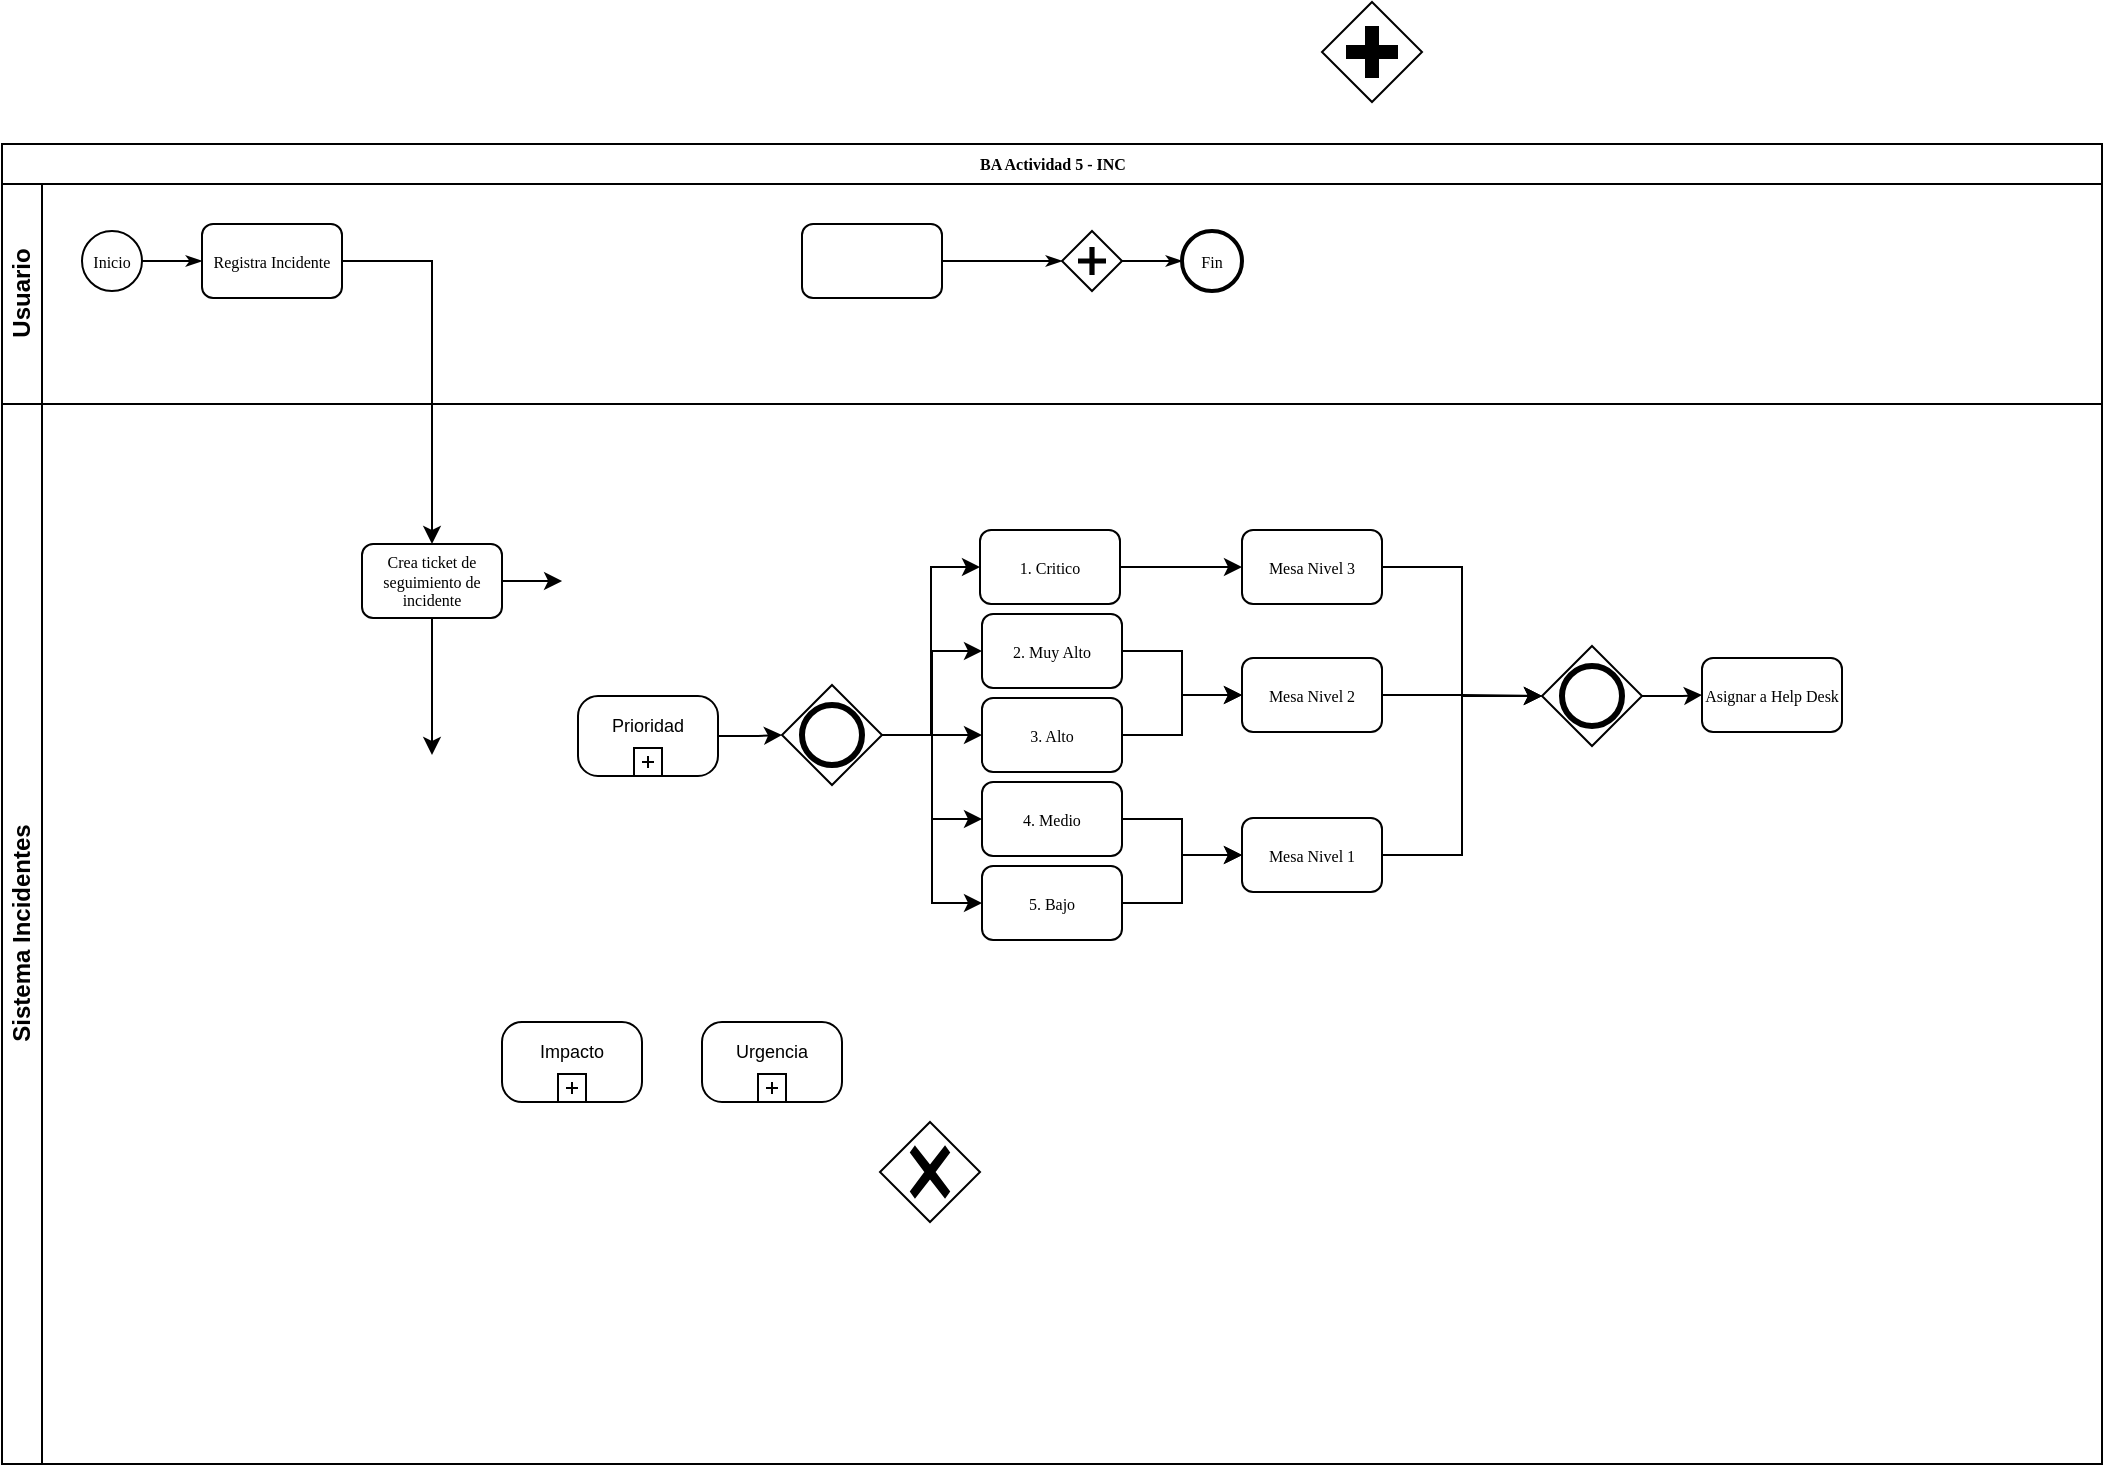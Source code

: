 <mxfile version="24.7.16">
  <diagram name="Page-1" id="c7488fd3-1785-93aa-aadb-54a6760d102a">
    <mxGraphModel dx="913" dy="484" grid="1" gridSize="10" guides="1" tooltips="1" connect="1" arrows="1" fold="1" page="1" pageScale="1" pageWidth="1100" pageHeight="850" background="none" math="0" shadow="0">
      <root>
        <mxCell id="0" />
        <mxCell id="1" parent="0" />
        <mxCell id="2b4e8129b02d487f-1" value="BA Actividad 5 - INC" style="swimlane;html=1;childLayout=stackLayout;horizontal=1;startSize=20;horizontalStack=0;rounded=0;shadow=0;labelBackgroundColor=none;strokeWidth=1;fontFamily=Verdana;fontSize=8;align=center;" parent="1" vertex="1">
          <mxGeometry x="180" y="71" width="1050" height="660" as="geometry" />
        </mxCell>
        <mxCell id="2b4e8129b02d487f-2" value="Usuario" style="swimlane;html=1;startSize=20;horizontal=0;" parent="2b4e8129b02d487f-1" vertex="1">
          <mxGeometry y="20" width="1050" height="110" as="geometry" />
        </mxCell>
        <mxCell id="2b4e8129b02d487f-18" style="edgeStyle=orthogonalEdgeStyle;rounded=0;html=1;labelBackgroundColor=none;startArrow=none;startFill=0;startSize=5;endArrow=classicThin;endFill=1;endSize=5;jettySize=auto;orthogonalLoop=1;strokeWidth=1;fontFamily=Verdana;fontSize=8" parent="2b4e8129b02d487f-2" source="2b4e8129b02d487f-5" target="2b4e8129b02d487f-6" edge="1">
          <mxGeometry relative="1" as="geometry" />
        </mxCell>
        <mxCell id="2b4e8129b02d487f-5" value="Inicio" style="ellipse;whiteSpace=wrap;html=1;rounded=0;shadow=0;labelBackgroundColor=none;strokeWidth=1;fontFamily=Verdana;fontSize=8;align=center;" parent="2b4e8129b02d487f-2" vertex="1">
          <mxGeometry x="40" y="23.5" width="30" height="30" as="geometry" />
        </mxCell>
        <mxCell id="2b4e8129b02d487f-6" value="Registra Incidente" style="rounded=1;whiteSpace=wrap;html=1;shadow=0;labelBackgroundColor=none;strokeWidth=1;fontFamily=Verdana;fontSize=8;align=center;" parent="2b4e8129b02d487f-2" vertex="1">
          <mxGeometry x="100" y="20.0" width="70" height="37" as="geometry" />
        </mxCell>
        <mxCell id="2b4e8129b02d487f-22" style="edgeStyle=orthogonalEdgeStyle;rounded=0;html=1;entryX=0;entryY=0.5;labelBackgroundColor=none;startArrow=none;startFill=0;startSize=5;endArrow=classicThin;endFill=1;endSize=5;jettySize=auto;orthogonalLoop=1;strokeWidth=1;fontFamily=Verdana;fontSize=8" parent="2b4e8129b02d487f-2" source="2b4e8129b02d487f-9" target="2b4e8129b02d487f-10" edge="1">
          <mxGeometry relative="1" as="geometry" />
        </mxCell>
        <mxCell id="2b4e8129b02d487f-9" value="" style="rounded=1;whiteSpace=wrap;html=1;shadow=0;labelBackgroundColor=none;strokeWidth=1;fontFamily=Verdana;fontSize=8;align=center;" parent="2b4e8129b02d487f-2" vertex="1">
          <mxGeometry x="400" y="20.0" width="70" height="37" as="geometry" />
        </mxCell>
        <mxCell id="2b4e8129b02d487f-23" style="edgeStyle=orthogonalEdgeStyle;rounded=0;html=1;labelBackgroundColor=none;startArrow=none;startFill=0;startSize=5;endArrow=classicThin;endFill=1;endSize=5;jettySize=auto;orthogonalLoop=1;strokeWidth=1;fontFamily=Verdana;fontSize=8" parent="2b4e8129b02d487f-2" source="2b4e8129b02d487f-10" target="2b4e8129b02d487f-11" edge="1">
          <mxGeometry relative="1" as="geometry" />
        </mxCell>
        <mxCell id="2b4e8129b02d487f-10" value="" style="shape=mxgraph.bpmn.shape;html=1;verticalLabelPosition=bottom;labelBackgroundColor=#ffffff;verticalAlign=top;perimeter=rhombusPerimeter;background=gateway;outline=none;symbol=parallelGw;rounded=1;shadow=0;strokeWidth=1;fontFamily=Verdana;fontSize=8;align=center;" parent="2b4e8129b02d487f-2" vertex="1">
          <mxGeometry x="530" y="23.5" width="30" height="30" as="geometry" />
        </mxCell>
        <mxCell id="2b4e8129b02d487f-11" value="Fin" style="ellipse;whiteSpace=wrap;html=1;rounded=0;shadow=0;labelBackgroundColor=none;strokeWidth=2;fontFamily=Verdana;fontSize=8;align=center;" parent="2b4e8129b02d487f-2" vertex="1">
          <mxGeometry x="590" y="23.5" width="30" height="30" as="geometry" />
        </mxCell>
        <mxCell id="e23jJSi7eGpReLM6J05w-1" value="" style="edgeStyle=orthogonalEdgeStyle;rounded=0;orthogonalLoop=1;jettySize=auto;html=1;" edge="1" parent="2b4e8129b02d487f-1" source="2b4e8129b02d487f-6" target="2b4e8129b02d487f-7">
          <mxGeometry relative="1" as="geometry" />
        </mxCell>
        <mxCell id="2b4e8129b02d487f-3" value="Sistema Incidentes" style="swimlane;html=1;startSize=20;horizontal=0;" parent="2b4e8129b02d487f-1" vertex="1">
          <mxGeometry y="130" width="1050" height="530" as="geometry" />
        </mxCell>
        <mxCell id="e23jJSi7eGpReLM6J05w-6" value="" style="edgeStyle=orthogonalEdgeStyle;rounded=0;orthogonalLoop=1;jettySize=auto;html=1;" edge="1" parent="2b4e8129b02d487f-3" source="2b4e8129b02d487f-7">
          <mxGeometry relative="1" as="geometry">
            <mxPoint x="280.045" y="88.545" as="targetPoint" />
          </mxGeometry>
        </mxCell>
        <mxCell id="e23jJSi7eGpReLM6J05w-8" value="" style="edgeStyle=orthogonalEdgeStyle;rounded=0;orthogonalLoop=1;jettySize=auto;html=1;" edge="1" parent="2b4e8129b02d487f-3" source="2b4e8129b02d487f-7">
          <mxGeometry relative="1" as="geometry">
            <mxPoint x="215" y="175.5" as="targetPoint" />
          </mxGeometry>
        </mxCell>
        <mxCell id="2b4e8129b02d487f-7" value="Crea ticket de seguimiento de incidente" style="rounded=1;whiteSpace=wrap;html=1;shadow=0;labelBackgroundColor=none;strokeWidth=1;fontFamily=Verdana;fontSize=8;align=center;" parent="2b4e8129b02d487f-3" vertex="1">
          <mxGeometry x="180" y="70.0" width="70" height="37" as="geometry" />
        </mxCell>
        <mxCell id="e23jJSi7eGpReLM6J05w-19" style="edgeStyle=orthogonalEdgeStyle;rounded=0;orthogonalLoop=1;jettySize=auto;html=1;entryX=0;entryY=0.5;entryDx=0;entryDy=0;" edge="1" parent="2b4e8129b02d487f-3" source="e23jJSi7eGpReLM6J05w-11" target="e23jJSi7eGpReLM6J05w-17">
          <mxGeometry relative="1" as="geometry" />
        </mxCell>
        <mxCell id="e23jJSi7eGpReLM6J05w-20" style="edgeStyle=orthogonalEdgeStyle;rounded=0;orthogonalLoop=1;jettySize=auto;html=1;entryX=0;entryY=0.5;entryDx=0;entryDy=0;" edge="1" parent="2b4e8129b02d487f-3" source="e23jJSi7eGpReLM6J05w-11" target="e23jJSi7eGpReLM6J05w-18">
          <mxGeometry relative="1" as="geometry" />
        </mxCell>
        <mxCell id="e23jJSi7eGpReLM6J05w-21" style="edgeStyle=orthogonalEdgeStyle;rounded=0;orthogonalLoop=1;jettySize=auto;html=1;entryX=0;entryY=0.5;entryDx=0;entryDy=0;" edge="1" parent="2b4e8129b02d487f-3" source="e23jJSi7eGpReLM6J05w-11" target="e23jJSi7eGpReLM6J05w-15">
          <mxGeometry relative="1" as="geometry" />
        </mxCell>
        <mxCell id="e23jJSi7eGpReLM6J05w-22" style="edgeStyle=orthogonalEdgeStyle;rounded=0;orthogonalLoop=1;jettySize=auto;html=1;entryX=0;entryY=0.5;entryDx=0;entryDy=0;" edge="1" parent="2b4e8129b02d487f-3" source="e23jJSi7eGpReLM6J05w-11" target="e23jJSi7eGpReLM6J05w-16">
          <mxGeometry relative="1" as="geometry" />
        </mxCell>
        <mxCell id="e23jJSi7eGpReLM6J05w-23" style="edgeStyle=orthogonalEdgeStyle;rounded=0;orthogonalLoop=1;jettySize=auto;html=1;entryX=0;entryY=0.5;entryDx=0;entryDy=0;" edge="1" parent="2b4e8129b02d487f-3" source="e23jJSi7eGpReLM6J05w-11" target="e23jJSi7eGpReLM6J05w-14">
          <mxGeometry relative="1" as="geometry" />
        </mxCell>
        <mxCell id="e23jJSi7eGpReLM6J05w-11" value="" style="points=[[0.25,0.25,0],[0.5,0,0],[0.75,0.25,0],[1,0.5,0],[0.75,0.75,0],[0.5,1,0],[0.25,0.75,0],[0,0.5,0]];shape=mxgraph.bpmn.gateway2;html=1;verticalLabelPosition=bottom;labelBackgroundColor=#ffffff;verticalAlign=top;align=center;perimeter=rhombusPerimeter;outlineConnect=0;outline=end;symbol=general;" vertex="1" parent="2b4e8129b02d487f-3">
          <mxGeometry x="390" y="140.5" width="50" height="50" as="geometry" />
        </mxCell>
        <mxCell id="e23jJSi7eGpReLM6J05w-41" style="edgeStyle=orthogonalEdgeStyle;rounded=0;orthogonalLoop=1;jettySize=auto;html=1;entryX=0;entryY=0.5;entryDx=0;entryDy=0;" edge="1" parent="2b4e8129b02d487f-3" source="e23jJSi7eGpReLM6J05w-15" target="e23jJSi7eGpReLM6J05w-39">
          <mxGeometry relative="1" as="geometry" />
        </mxCell>
        <mxCell id="e23jJSi7eGpReLM6J05w-15" value="3. Alto" style="rounded=1;whiteSpace=wrap;html=1;shadow=0;labelBackgroundColor=none;strokeWidth=1;fontFamily=Verdana;fontSize=8;align=center;" vertex="1" parent="2b4e8129b02d487f-3">
          <mxGeometry x="490" y="147" width="70" height="37" as="geometry" />
        </mxCell>
        <mxCell id="e23jJSi7eGpReLM6J05w-43" style="edgeStyle=orthogonalEdgeStyle;rounded=0;orthogonalLoop=1;jettySize=auto;html=1;entryX=0;entryY=0.5;entryDx=0;entryDy=0;" edge="1" parent="2b4e8129b02d487f-3" source="e23jJSi7eGpReLM6J05w-16" target="e23jJSi7eGpReLM6J05w-42">
          <mxGeometry relative="1" as="geometry" />
        </mxCell>
        <mxCell id="e23jJSi7eGpReLM6J05w-16" value="4. Medio" style="rounded=1;whiteSpace=wrap;html=1;shadow=0;labelBackgroundColor=none;strokeWidth=1;fontFamily=Verdana;fontSize=8;align=center;" vertex="1" parent="2b4e8129b02d487f-3">
          <mxGeometry x="490" y="189" width="70" height="37" as="geometry" />
        </mxCell>
        <mxCell id="e23jJSi7eGpReLM6J05w-40" style="edgeStyle=orthogonalEdgeStyle;rounded=0;orthogonalLoop=1;jettySize=auto;html=1;entryX=0;entryY=0.5;entryDx=0;entryDy=0;" edge="1" parent="2b4e8129b02d487f-3" source="e23jJSi7eGpReLM6J05w-18" target="e23jJSi7eGpReLM6J05w-39">
          <mxGeometry relative="1" as="geometry" />
        </mxCell>
        <mxCell id="e23jJSi7eGpReLM6J05w-18" value="2. Muy Alto" style="rounded=1;whiteSpace=wrap;html=1;shadow=0;labelBackgroundColor=none;strokeWidth=1;fontFamily=Verdana;fontSize=8;align=center;" vertex="1" parent="2b4e8129b02d487f-3">
          <mxGeometry x="490" y="105" width="70" height="37" as="geometry" />
        </mxCell>
        <mxCell id="e23jJSi7eGpReLM6J05w-38" value="" style="edgeStyle=orthogonalEdgeStyle;rounded=0;orthogonalLoop=1;jettySize=auto;html=1;" edge="1" parent="2b4e8129b02d487f-3" source="e23jJSi7eGpReLM6J05w-17" target="e23jJSi7eGpReLM6J05w-37">
          <mxGeometry relative="1" as="geometry" />
        </mxCell>
        <mxCell id="e23jJSi7eGpReLM6J05w-17" value="1. Critico" style="rounded=1;whiteSpace=wrap;html=1;shadow=0;labelBackgroundColor=none;strokeWidth=1;fontFamily=Verdana;fontSize=8;align=center;" vertex="1" parent="2b4e8129b02d487f-3">
          <mxGeometry x="489" y="63" width="70" height="37" as="geometry" />
        </mxCell>
        <mxCell id="e23jJSi7eGpReLM6J05w-44" style="edgeStyle=orthogonalEdgeStyle;rounded=0;orthogonalLoop=1;jettySize=auto;html=1;entryX=0;entryY=0.5;entryDx=0;entryDy=0;" edge="1" parent="2b4e8129b02d487f-3" source="e23jJSi7eGpReLM6J05w-14" target="e23jJSi7eGpReLM6J05w-42">
          <mxGeometry relative="1" as="geometry" />
        </mxCell>
        <mxCell id="e23jJSi7eGpReLM6J05w-14" value="5. Bajo" style="rounded=1;whiteSpace=wrap;html=1;shadow=0;labelBackgroundColor=none;strokeWidth=1;fontFamily=Verdana;fontSize=8;align=center;" vertex="1" parent="2b4e8129b02d487f-3">
          <mxGeometry x="490" y="231" width="70" height="37" as="geometry" />
        </mxCell>
        <mxCell id="e23jJSi7eGpReLM6J05w-36" style="edgeStyle=orthogonalEdgeStyle;rounded=0;orthogonalLoop=1;jettySize=auto;html=1;entryX=0;entryY=0.5;entryDx=0;entryDy=0;" edge="1" parent="2b4e8129b02d487f-3" source="e23jJSi7eGpReLM6J05w-24" target="e23jJSi7eGpReLM6J05w-35">
          <mxGeometry relative="1" as="geometry" />
        </mxCell>
        <mxCell id="e23jJSi7eGpReLM6J05w-24" value="" style="points=[[0.25,0.25,0],[0.5,0,0],[0.75,0.25,0],[1,0.5,0],[0.75,0.75,0],[0.5,1,0],[0.25,0.75,0],[0,0.5,0]];shape=mxgraph.bpmn.gateway2;html=1;verticalLabelPosition=bottom;labelBackgroundColor=#ffffff;verticalAlign=top;align=center;perimeter=rhombusPerimeter;outlineConnect=0;outline=end;symbol=general;" vertex="1" parent="2b4e8129b02d487f-3">
          <mxGeometry x="770" y="121" width="50" height="50" as="geometry" />
        </mxCell>
        <mxCell id="e23jJSi7eGpReLM6J05w-26" style="edgeStyle=orthogonalEdgeStyle;rounded=0;orthogonalLoop=1;jettySize=auto;html=1;entryX=0;entryY=0.5;entryDx=0;entryDy=0;entryPerimeter=0;exitX=1;exitY=0.5;exitDx=0;exitDy=0;" edge="1" parent="2b4e8129b02d487f-3" source="e23jJSi7eGpReLM6J05w-37" target="e23jJSi7eGpReLM6J05w-24">
          <mxGeometry relative="1" as="geometry" />
        </mxCell>
        <mxCell id="e23jJSi7eGpReLM6J05w-34" value="" style="edgeStyle=orthogonalEdgeStyle;rounded=0;orthogonalLoop=1;jettySize=auto;html=1;" edge="1" parent="2b4e8129b02d487f-3" source="e23jJSi7eGpReLM6J05w-33" target="e23jJSi7eGpReLM6J05w-11">
          <mxGeometry relative="1" as="geometry" />
        </mxCell>
        <mxCell id="e23jJSi7eGpReLM6J05w-33" value="Prioridad&lt;div&gt;&lt;br&gt;&lt;/div&gt;" style="points=[[0.25,0,0],[0.5,0,0],[0.75,0,0],[1,0.25,0],[1,0.5,0],[1,0.75,0],[0.75,1,0],[0.5,1,0],[0.25,1,0],[0,0.75,0],[0,0.5,0],[0,0.25,0]];shape=mxgraph.bpmn.task;whiteSpace=wrap;rectStyle=rounded;size=10;html=1;container=1;expand=0;collapsible=0;taskMarker=abstract;isLoopSub=1;fontSize=9;" vertex="1" parent="2b4e8129b02d487f-3">
          <mxGeometry x="288" y="146" width="70" height="40" as="geometry" />
        </mxCell>
        <mxCell id="e23jJSi7eGpReLM6J05w-35" value="Asignar a Help Desk" style="rounded=1;whiteSpace=wrap;html=1;shadow=0;labelBackgroundColor=none;strokeWidth=1;fontFamily=Verdana;fontSize=8;align=center;" vertex="1" parent="2b4e8129b02d487f-3">
          <mxGeometry x="850" y="127" width="70" height="37" as="geometry" />
        </mxCell>
        <mxCell id="e23jJSi7eGpReLM6J05w-37" value="Mesa Nivel 3" style="rounded=1;whiteSpace=wrap;html=1;shadow=0;labelBackgroundColor=none;strokeWidth=1;fontFamily=Verdana;fontSize=8;align=center;" vertex="1" parent="2b4e8129b02d487f-3">
          <mxGeometry x="620" y="63" width="70" height="37" as="geometry" />
        </mxCell>
        <mxCell id="e23jJSi7eGpReLM6J05w-45" style="edgeStyle=orthogonalEdgeStyle;rounded=0;orthogonalLoop=1;jettySize=auto;html=1;" edge="1" parent="2b4e8129b02d487f-3" source="e23jJSi7eGpReLM6J05w-39" target="e23jJSi7eGpReLM6J05w-24">
          <mxGeometry relative="1" as="geometry" />
        </mxCell>
        <mxCell id="e23jJSi7eGpReLM6J05w-39" value="Mesa Nivel 2" style="rounded=1;whiteSpace=wrap;html=1;shadow=0;labelBackgroundColor=none;strokeWidth=1;fontFamily=Verdana;fontSize=8;align=center;" vertex="1" parent="2b4e8129b02d487f-3">
          <mxGeometry x="620" y="127" width="70" height="37" as="geometry" />
        </mxCell>
        <mxCell id="e23jJSi7eGpReLM6J05w-42" value="Mesa Nivel 1" style="rounded=1;whiteSpace=wrap;html=1;shadow=0;labelBackgroundColor=none;strokeWidth=1;fontFamily=Verdana;fontSize=8;align=center;" vertex="1" parent="2b4e8129b02d487f-3">
          <mxGeometry x="620" y="207" width="70" height="37" as="geometry" />
        </mxCell>
        <mxCell id="e23jJSi7eGpReLM6J05w-46" style="edgeStyle=orthogonalEdgeStyle;rounded=0;orthogonalLoop=1;jettySize=auto;html=1;entryX=0;entryY=0.5;entryDx=0;entryDy=0;entryPerimeter=0;" edge="1" parent="2b4e8129b02d487f-3" source="e23jJSi7eGpReLM6J05w-42" target="e23jJSi7eGpReLM6J05w-24">
          <mxGeometry relative="1" as="geometry" />
        </mxCell>
        <mxCell id="e23jJSi7eGpReLM6J05w-2" value="" style="points=[[0.25,0.25,0],[0.5,0,0],[0.75,0.25,0],[1,0.5,0],[0.75,0.75,0],[0.5,1,0],[0.25,0.75,0],[0,0.5,0]];shape=mxgraph.bpmn.gateway2;html=1;verticalLabelPosition=bottom;labelBackgroundColor=#ffffff;verticalAlign=top;align=center;perimeter=rhombusPerimeter;outlineConnect=0;outline=none;symbol=none;gwType=exclusive;" vertex="1" parent="2b4e8129b02d487f-3">
          <mxGeometry x="439" y="359" width="50" height="50" as="geometry" />
        </mxCell>
        <mxCell id="e23jJSi7eGpReLM6J05w-47" value="Impacto&lt;div&gt;&lt;br&gt;&lt;/div&gt;" style="points=[[0.25,0,0],[0.5,0,0],[0.75,0,0],[1,0.25,0],[1,0.5,0],[1,0.75,0],[0.75,1,0],[0.5,1,0],[0.25,1,0],[0,0.75,0],[0,0.5,0],[0,0.25,0]];shape=mxgraph.bpmn.task;whiteSpace=wrap;rectStyle=rounded;size=10;html=1;container=1;expand=0;collapsible=0;taskMarker=abstract;isLoopSub=1;fontSize=9;" vertex="1" parent="2b4e8129b02d487f-3">
          <mxGeometry x="250" y="309" width="70" height="40" as="geometry" />
        </mxCell>
        <mxCell id="e23jJSi7eGpReLM6J05w-48" value="Urgencia&lt;div&gt;&lt;br&gt;&lt;/div&gt;" style="points=[[0.25,0,0],[0.5,0,0],[0.75,0,0],[1,0.25,0],[1,0.5,0],[1,0.75,0],[0.75,1,0],[0.5,1,0],[0.25,1,0],[0,0.75,0],[0,0.5,0],[0,0.25,0]];shape=mxgraph.bpmn.task;whiteSpace=wrap;rectStyle=rounded;size=10;html=1;container=1;expand=0;collapsible=0;taskMarker=abstract;isLoopSub=1;fontSize=9;" vertex="1" parent="2b4e8129b02d487f-3">
          <mxGeometry x="350" y="309" width="70" height="40" as="geometry" />
        </mxCell>
        <mxCell id="e23jJSi7eGpReLM6J05w-4" value="" style="points=[[0.25,0.25,0],[0.5,0,0],[0.75,0.25,0],[1,0.5,0],[0.75,0.75,0],[0.5,1,0],[0.25,0.75,0],[0,0.5,0]];shape=mxgraph.bpmn.gateway2;html=1;verticalLabelPosition=bottom;labelBackgroundColor=#ffffff;verticalAlign=top;align=center;perimeter=rhombusPerimeter;outlineConnect=0;outline=none;symbol=none;gwType=parallel;" vertex="1" parent="1">
          <mxGeometry x="840" width="50" height="50" as="geometry" />
        </mxCell>
      </root>
    </mxGraphModel>
  </diagram>
</mxfile>
